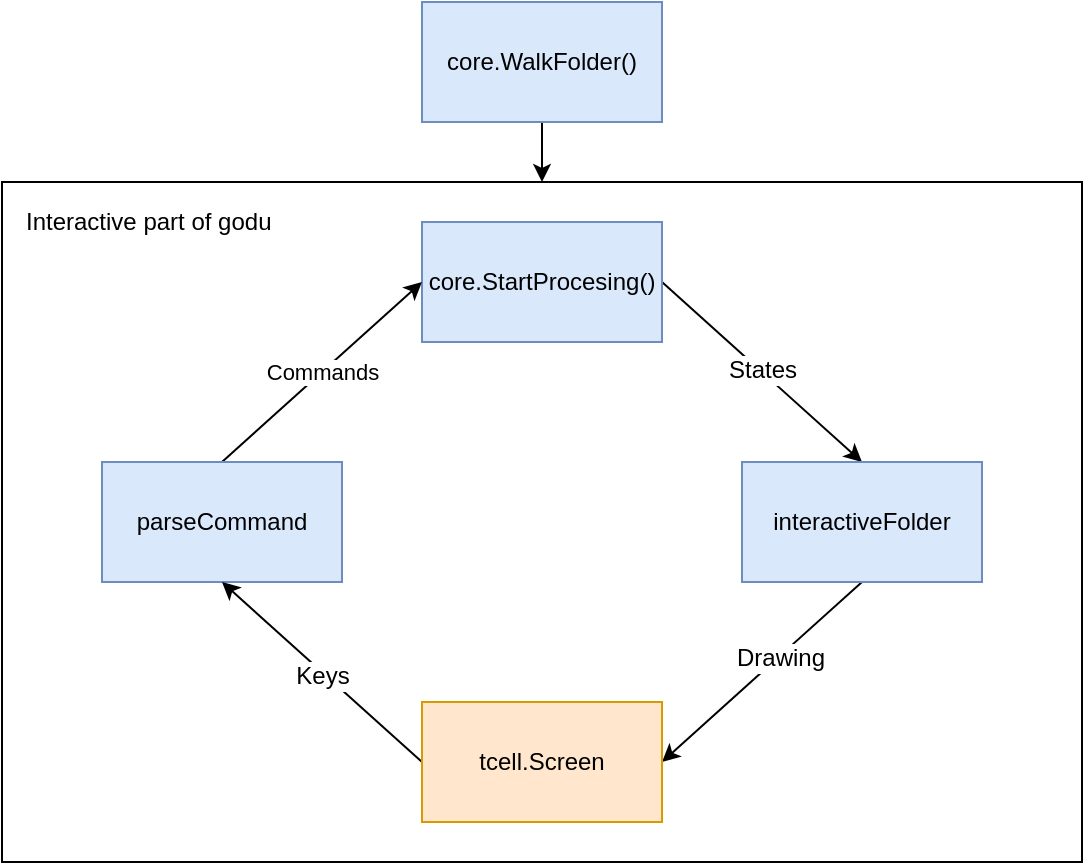 <mxfile version="11.2.5" type="device" pages="1"><diagram id="NLsMfqVecMXvWS1EAVnz" name="Page-1"><mxGraphModel dx="1106" dy="1005" grid="1" gridSize="10" guides="1" tooltips="1" connect="1" arrows="1" fold="1" page="1" pageScale="1" pageWidth="827" pageHeight="1169" math="0" shadow="0"><root><mxCell id="0"/><mxCell id="1" parent="0"/><mxCell id="Z9QZ8CDl7pG7yRa_GJXB-6" value="" style="rounded=0;whiteSpace=wrap;html=1;fillColor=none;" vertex="1" parent="1"><mxGeometry x="110" y="100" width="540" height="340" as="geometry"/></mxCell><mxCell id="Z9QZ8CDl7pG7yRa_GJXB-12" style="edgeStyle=none;rounded=0;orthogonalLoop=1;jettySize=auto;html=1;exitX=0.5;exitY=1;exitDx=0;exitDy=0;entryX=0.5;entryY=0;entryDx=0;entryDy=0;strokeColor=#000000;" edge="1" parent="1" source="Z9QZ8CDl7pG7yRa_GJXB-1" target="Z9QZ8CDl7pG7yRa_GJXB-6"><mxGeometry relative="1" as="geometry"/></mxCell><mxCell id="Z9QZ8CDl7pG7yRa_GJXB-1" value="core.WalkFolder()" style="rounded=0;whiteSpace=wrap;html=1;fillColor=#dae8fc;strokeColor=#6c8ebf;" vertex="1" parent="1"><mxGeometry x="320" y="10" width="120" height="60" as="geometry"/></mxCell><mxCell id="Z9QZ8CDl7pG7yRa_GJXB-8" style="orthogonalLoop=1;jettySize=auto;html=1;exitX=1;exitY=0.5;exitDx=0;exitDy=0;entryX=0.5;entryY=0;entryDx=0;entryDy=0;rounded=0;strokeColor=#000000;" edge="1" parent="1" source="Z9QZ8CDl7pG7yRa_GJXB-2" target="Z9QZ8CDl7pG7yRa_GJXB-3"><mxGeometry relative="1" as="geometry"/></mxCell><mxCell id="Z9QZ8CDl7pG7yRa_GJXB-13" value="States" style="text;html=1;resizable=0;points=[];align=center;verticalAlign=middle;labelBackgroundColor=#ffffff;" vertex="1" connectable="0" parent="Z9QZ8CDl7pG7yRa_GJXB-8"><mxGeometry x="-0.02" y="1" relative="1" as="geometry"><mxPoint as="offset"/></mxGeometry></mxCell><mxCell id="Z9QZ8CDl7pG7yRa_GJXB-2" value="core.StartProcesing()" style="rounded=0;whiteSpace=wrap;html=1;fillColor=#dae8fc;strokeColor=#6c8ebf;" vertex="1" parent="1"><mxGeometry x="320" y="120" width="120" height="60" as="geometry"/></mxCell><mxCell id="Z9QZ8CDl7pG7yRa_GJXB-9" style="edgeStyle=none;rounded=0;orthogonalLoop=1;jettySize=auto;html=1;exitX=0.5;exitY=1;exitDx=0;exitDy=0;entryX=1;entryY=0.5;entryDx=0;entryDy=0;strokeColor=#000000;" edge="1" parent="1" source="Z9QZ8CDl7pG7yRa_GJXB-3" target="Z9QZ8CDl7pG7yRa_GJXB-5"><mxGeometry relative="1" as="geometry"/></mxCell><mxCell id="Z9QZ8CDl7pG7yRa_GJXB-14" value="Drawing" style="text;html=1;resizable=0;points=[];align=center;verticalAlign=middle;labelBackgroundColor=#ffffff;" vertex="1" connectable="0" parent="Z9QZ8CDl7pG7yRa_GJXB-9"><mxGeometry x="-0.169" y="1" relative="1" as="geometry"><mxPoint as="offset"/></mxGeometry></mxCell><mxCell id="Z9QZ8CDl7pG7yRa_GJXB-3" value="interactiveFolder" style="rounded=0;whiteSpace=wrap;html=1;fillColor=#dae8fc;strokeColor=#6c8ebf;" vertex="1" parent="1"><mxGeometry x="480" y="240" width="120" height="60" as="geometry"/></mxCell><mxCell id="Z9QZ8CDl7pG7yRa_GJXB-11" value="Commands" style="edgeStyle=none;rounded=0;orthogonalLoop=1;jettySize=auto;html=1;exitX=0.5;exitY=0;exitDx=0;exitDy=0;entryX=0;entryY=0.5;entryDx=0;entryDy=0;strokeColor=#000000;" edge="1" parent="1" source="Z9QZ8CDl7pG7yRa_GJXB-4" target="Z9QZ8CDl7pG7yRa_GJXB-2"><mxGeometry relative="1" as="geometry"/></mxCell><mxCell id="Z9QZ8CDl7pG7yRa_GJXB-4" value="parseCommand" style="rounded=0;whiteSpace=wrap;html=1;fillColor=#dae8fc;strokeColor=#6c8ebf;" vertex="1" parent="1"><mxGeometry x="160" y="240" width="120" height="60" as="geometry"/></mxCell><mxCell id="Z9QZ8CDl7pG7yRa_GJXB-10" style="edgeStyle=none;rounded=0;orthogonalLoop=1;jettySize=auto;html=1;exitX=0;exitY=0.5;exitDx=0;exitDy=0;entryX=0.5;entryY=1;entryDx=0;entryDy=0;strokeColor=#000000;" edge="1" parent="1" source="Z9QZ8CDl7pG7yRa_GJXB-5" target="Z9QZ8CDl7pG7yRa_GJXB-4"><mxGeometry relative="1" as="geometry"/></mxCell><mxCell id="Z9QZ8CDl7pG7yRa_GJXB-15" value="Keys" style="text;html=1;resizable=0;points=[];align=center;verticalAlign=middle;labelBackgroundColor=#ffffff;" vertex="1" connectable="0" parent="Z9QZ8CDl7pG7yRa_GJXB-10"><mxGeometry x="-0.01" y="1" relative="1" as="geometry"><mxPoint as="offset"/></mxGeometry></mxCell><mxCell id="Z9QZ8CDl7pG7yRa_GJXB-5" value="tcell.Screen" style="rounded=0;whiteSpace=wrap;html=1;fillColor=#ffe6cc;strokeColor=#d79b00;" vertex="1" parent="1"><mxGeometry x="320" y="360" width="120" height="60" as="geometry"/></mxCell><mxCell id="Z9QZ8CDl7pG7yRa_GJXB-7" value="Interactive part of godu" style="text;html=1;resizable=0;points=[];autosize=1;align=left;verticalAlign=top;spacingTop=-4;" vertex="1" parent="1"><mxGeometry x="120" y="110" width="140" height="20" as="geometry"/></mxCell></root></mxGraphModel></diagram></mxfile>